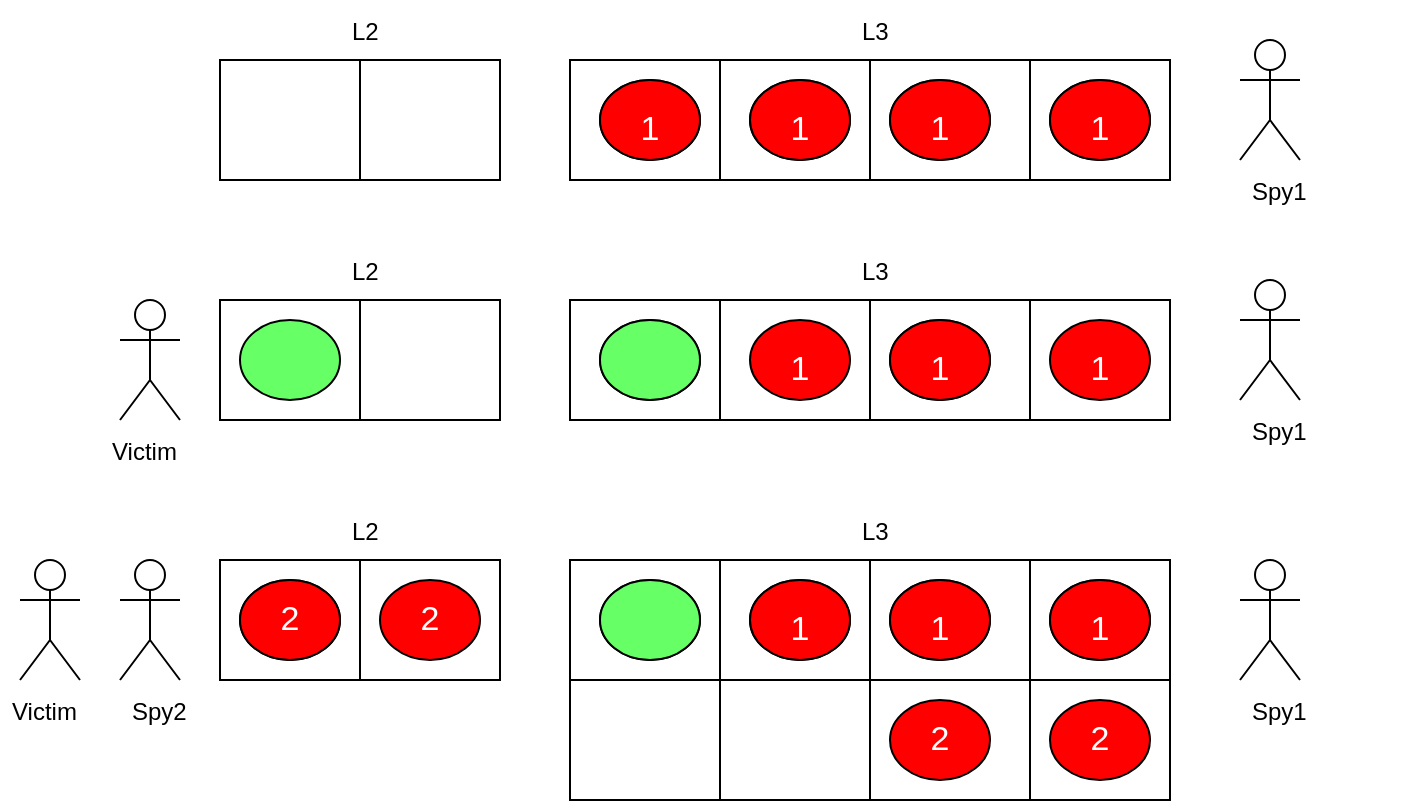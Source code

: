 <mxfile version="15.6.8" type="device"><diagram id="4rcS-MQVCASyojLaSPTK" name="Page-1"><mxGraphModel dx="1350" dy="793" grid="1" gridSize="10" guides="1" tooltips="1" connect="1" arrows="1" fold="1" page="1" pageScale="1" pageWidth="850" pageHeight="1100" math="0" shadow="0"><root><mxCell id="0"/><mxCell id="1" parent="0"/><mxCell id="JPXrCHJd9vRR7fG48rSe-1" value="" style="rounded=0;whiteSpace=wrap;html=1;" parent="1" vertex="1"><mxGeometry x="150" y="450" width="140" height="60" as="geometry"/></mxCell><mxCell id="JPXrCHJd9vRR7fG48rSe-5" value="" style="endArrow=none;html=1;entryX=0.5;entryY=0;entryDx=0;entryDy=0;exitX=0.5;exitY=1;exitDx=0;exitDy=0;" parent="1" source="JPXrCHJd9vRR7fG48rSe-1" target="JPXrCHJd9vRR7fG48rSe-1" edge="1"><mxGeometry width="50" height="50" relative="1" as="geometry"><mxPoint x="445" y="200" as="sourcePoint"/><mxPoint x="445" y="140" as="targetPoint"/><Array as="points"/></mxGeometry></mxCell><mxCell id="m_2NInovQ4jshTjE8xfm-9" value="" style="rounded=0;whiteSpace=wrap;html=1;" vertex="1" parent="1"><mxGeometry x="325" y="450" width="300" height="60" as="geometry"/></mxCell><mxCell id="m_2NInovQ4jshTjE8xfm-10" value="" style="endArrow=none;html=1;entryX=0.25;entryY=0;entryDx=0;entryDy=0;exitX=0.25;exitY=1;exitDx=0;exitDy=0;" edge="1" parent="1" source="m_2NInovQ4jshTjE8xfm-9" target="m_2NInovQ4jshTjE8xfm-9"><mxGeometry width="50" height="50" relative="1" as="geometry"><mxPoint x="365" y="750" as="sourcePoint"/><mxPoint x="415" y="700" as="targetPoint"/></mxGeometry></mxCell><mxCell id="m_2NInovQ4jshTjE8xfm-11" value="" style="endArrow=none;html=1;entryX=0.25;entryY=0;entryDx=0;entryDy=0;exitX=0.25;exitY=1;exitDx=0;exitDy=0;" edge="1" parent="1"><mxGeometry width="50" height="50" relative="1" as="geometry"><mxPoint x="400" y="510" as="sourcePoint"/><mxPoint x="400" y="450" as="targetPoint"/><Array as="points"><mxPoint x="400" y="480"/></Array></mxGeometry></mxCell><mxCell id="m_2NInovQ4jshTjE8xfm-12" value="" style="endArrow=none;html=1;entryX=0.25;entryY=0;entryDx=0;entryDy=0;exitX=0.25;exitY=1;exitDx=0;exitDy=0;" edge="1" parent="1"><mxGeometry width="50" height="50" relative="1" as="geometry"><mxPoint x="400" y="510" as="sourcePoint"/><mxPoint x="400" y="450" as="targetPoint"/><Array as="points"><mxPoint x="400" y="480"/></Array></mxGeometry></mxCell><mxCell id="m_2NInovQ4jshTjE8xfm-13" value="" style="endArrow=none;html=1;entryX=0.5;entryY=0;entryDx=0;entryDy=0;exitX=0.5;exitY=1;exitDx=0;exitDy=0;" edge="1" parent="1" source="m_2NInovQ4jshTjE8xfm-9" target="m_2NInovQ4jshTjE8xfm-9"><mxGeometry width="50" height="50" relative="1" as="geometry"><mxPoint x="410" y="520" as="sourcePoint"/><mxPoint x="410" y="460" as="targetPoint"/><Array as="points"/></mxGeometry></mxCell><mxCell id="m_2NInovQ4jshTjE8xfm-14" value="" style="endArrow=none;html=1;entryX=0.5;entryY=0;entryDx=0;entryDy=0;exitX=0.5;exitY=1;exitDx=0;exitDy=0;" edge="1" parent="1"><mxGeometry width="50" height="50" relative="1" as="geometry"><mxPoint x="475" y="510" as="sourcePoint"/><mxPoint x="475" y="450" as="targetPoint"/><Array as="points"/></mxGeometry></mxCell><mxCell id="m_2NInovQ4jshTjE8xfm-15" value="" style="endArrow=none;html=1;entryX=0.5;entryY=0;entryDx=0;entryDy=0;exitX=0.5;exitY=1;exitDx=0;exitDy=0;" edge="1" parent="1"><mxGeometry width="50" height="50" relative="1" as="geometry"><mxPoint x="555" y="510" as="sourcePoint"/><mxPoint x="555" y="450" as="targetPoint"/><Array as="points"/></mxGeometry></mxCell><mxCell id="m_2NInovQ4jshTjE8xfm-16" value="" style="ellipse;whiteSpace=wrap;html=1;fillColor=#FF0000;" vertex="1" parent="1"><mxGeometry x="340" y="460" width="50" height="40" as="geometry"/></mxCell><mxCell id="m_2NInovQ4jshTjE8xfm-17" value="" style="ellipse;whiteSpace=wrap;html=1;fillColor=#FF0000;" vertex="1" parent="1"><mxGeometry x="340" y="460" width="50" height="40" as="geometry"/></mxCell><mxCell id="m_2NInovQ4jshTjE8xfm-18" value="" style="ellipse;whiteSpace=wrap;html=1;fillColor=#FF0000;" vertex="1" parent="1"><mxGeometry x="415" y="460" width="50" height="40" as="geometry"/></mxCell><mxCell id="m_2NInovQ4jshTjE8xfm-19" value="" style="ellipse;whiteSpace=wrap;html=1;fillColor=#FF0000;" vertex="1" parent="1"><mxGeometry x="485" y="460" width="50" height="40" as="geometry"/></mxCell><mxCell id="m_2NInovQ4jshTjE8xfm-20" value="" style="ellipse;whiteSpace=wrap;html=1;fillColor=#FF0000;" vertex="1" parent="1"><mxGeometry x="565" y="460" width="50" height="40" as="geometry"/></mxCell><mxCell id="m_2NInovQ4jshTjE8xfm-21" value="" style="rounded=0;whiteSpace=wrap;html=1;" vertex="1" parent="1"><mxGeometry x="325" y="450" width="300" height="60" as="geometry"/></mxCell><mxCell id="m_2NInovQ4jshTjE8xfm-22" value="" style="endArrow=none;html=1;entryX=0.25;entryY=0;entryDx=0;entryDy=0;exitX=0.25;exitY=1;exitDx=0;exitDy=0;" edge="1" parent="1" source="m_2NInovQ4jshTjE8xfm-21" target="m_2NInovQ4jshTjE8xfm-21"><mxGeometry width="50" height="50" relative="1" as="geometry"><mxPoint x="365" y="750" as="sourcePoint"/><mxPoint x="415" y="700" as="targetPoint"/></mxGeometry></mxCell><mxCell id="m_2NInovQ4jshTjE8xfm-23" value="" style="endArrow=none;html=1;entryX=0.25;entryY=0;entryDx=0;entryDy=0;exitX=0.25;exitY=1;exitDx=0;exitDy=0;" edge="1" parent="1"><mxGeometry width="50" height="50" relative="1" as="geometry"><mxPoint x="400" y="510" as="sourcePoint"/><mxPoint x="400" y="450" as="targetPoint"/><Array as="points"><mxPoint x="400" y="480"/></Array></mxGeometry></mxCell><mxCell id="m_2NInovQ4jshTjE8xfm-24" value="" style="endArrow=none;html=1;entryX=0.25;entryY=0;entryDx=0;entryDy=0;exitX=0.25;exitY=1;exitDx=0;exitDy=0;" edge="1" parent="1"><mxGeometry width="50" height="50" relative="1" as="geometry"><mxPoint x="400" y="510" as="sourcePoint"/><mxPoint x="400" y="450" as="targetPoint"/><Array as="points"><mxPoint x="400" y="480"/></Array></mxGeometry></mxCell><mxCell id="m_2NInovQ4jshTjE8xfm-25" value="" style="endArrow=none;html=1;entryX=0.5;entryY=0;entryDx=0;entryDy=0;exitX=0.5;exitY=1;exitDx=0;exitDy=0;" edge="1" parent="1" source="m_2NInovQ4jshTjE8xfm-21" target="m_2NInovQ4jshTjE8xfm-21"><mxGeometry width="50" height="50" relative="1" as="geometry"><mxPoint x="410" y="520" as="sourcePoint"/><mxPoint x="410" y="460" as="targetPoint"/><Array as="points"/></mxGeometry></mxCell><mxCell id="m_2NInovQ4jshTjE8xfm-26" value="" style="endArrow=none;html=1;entryX=0.5;entryY=0;entryDx=0;entryDy=0;exitX=0.5;exitY=1;exitDx=0;exitDy=0;" edge="1" parent="1"><mxGeometry width="50" height="50" relative="1" as="geometry"><mxPoint x="475" y="510" as="sourcePoint"/><mxPoint x="475" y="450" as="targetPoint"/><Array as="points"/></mxGeometry></mxCell><mxCell id="m_2NInovQ4jshTjE8xfm-27" value="" style="endArrow=none;html=1;entryX=0.5;entryY=0;entryDx=0;entryDy=0;exitX=0.5;exitY=1;exitDx=0;exitDy=0;" edge="1" parent="1"><mxGeometry width="50" height="50" relative="1" as="geometry"><mxPoint x="555" y="510" as="sourcePoint"/><mxPoint x="555" y="450" as="targetPoint"/><Array as="points"/></mxGeometry></mxCell><mxCell id="m_2NInovQ4jshTjE8xfm-28" value="" style="ellipse;whiteSpace=wrap;html=1;fillColor=#FF0000;" vertex="1" parent="1"><mxGeometry x="340" y="460" width="50" height="40" as="geometry"/></mxCell><mxCell id="m_2NInovQ4jshTjE8xfm-30" value="" style="ellipse;whiteSpace=wrap;html=1;fillColor=#FF0000;" vertex="1" parent="1"><mxGeometry x="415" y="460" width="50" height="40" as="geometry"/></mxCell><mxCell id="m_2NInovQ4jshTjE8xfm-31" value="" style="ellipse;whiteSpace=wrap;html=1;fillColor=#FF0000;" vertex="1" parent="1"><mxGeometry x="485" y="460" width="50" height="40" as="geometry"/></mxCell><mxCell id="m_2NInovQ4jshTjE8xfm-32" value="" style="ellipse;whiteSpace=wrap;html=1;fillColor=#FF0000;" vertex="1" parent="1"><mxGeometry x="565" y="460" width="50" height="40" as="geometry"/></mxCell><mxCell id="m_2NInovQ4jshTjE8xfm-35" value="L2" style="text;strokeColor=none;fillColor=none;align=left;verticalAlign=middle;spacingLeft=4;spacingRight=4;overflow=hidden;points=[[0,0.5],[1,0.5]];portConstraint=eastwest;rotatable=0;" vertex="1" parent="1"><mxGeometry x="210" y="420" width="80" height="30" as="geometry"/></mxCell><mxCell id="m_2NInovQ4jshTjE8xfm-36" value="L3" style="text;strokeColor=none;fillColor=none;align=left;verticalAlign=middle;spacingLeft=4;spacingRight=4;overflow=hidden;points=[[0,0.5],[1,0.5]];portConstraint=eastwest;rotatable=0;" vertex="1" parent="1"><mxGeometry x="465" y="420" width="80" height="30" as="geometry"/></mxCell><mxCell id="m_2NInovQ4jshTjE8xfm-37" value="" style="rounded=0;whiteSpace=wrap;html=1;" vertex="1" parent="1"><mxGeometry x="150" y="570" width="140" height="60" as="geometry"/></mxCell><mxCell id="m_2NInovQ4jshTjE8xfm-38" value="" style="endArrow=none;html=1;entryX=0.5;entryY=0;entryDx=0;entryDy=0;exitX=0.5;exitY=1;exitDx=0;exitDy=0;" edge="1" parent="1" source="m_2NInovQ4jshTjE8xfm-37" target="m_2NInovQ4jshTjE8xfm-37"><mxGeometry width="50" height="50" relative="1" as="geometry"><mxPoint x="445" y="320" as="sourcePoint"/><mxPoint x="445" y="260" as="targetPoint"/><Array as="points"/></mxGeometry></mxCell><mxCell id="m_2NInovQ4jshTjE8xfm-39" value="" style="shape=umlActor;verticalLabelPosition=bottom;verticalAlign=top;html=1;outlineConnect=0;" vertex="1" parent="1"><mxGeometry x="100" y="570" width="30" height="60" as="geometry"/></mxCell><mxCell id="m_2NInovQ4jshTjE8xfm-40" value="" style="rounded=0;whiteSpace=wrap;html=1;" vertex="1" parent="1"><mxGeometry x="325" y="570" width="300" height="60" as="geometry"/></mxCell><mxCell id="m_2NInovQ4jshTjE8xfm-41" value="" style="endArrow=none;html=1;entryX=0.25;entryY=0;entryDx=0;entryDy=0;exitX=0.25;exitY=1;exitDx=0;exitDy=0;" edge="1" parent="1" source="m_2NInovQ4jshTjE8xfm-40" target="m_2NInovQ4jshTjE8xfm-40"><mxGeometry width="50" height="50" relative="1" as="geometry"><mxPoint x="365" y="870" as="sourcePoint"/><mxPoint x="415" y="820" as="targetPoint"/></mxGeometry></mxCell><mxCell id="m_2NInovQ4jshTjE8xfm-42" value="" style="endArrow=none;html=1;entryX=0.25;entryY=0;entryDx=0;entryDy=0;exitX=0.25;exitY=1;exitDx=0;exitDy=0;" edge="1" parent="1"><mxGeometry width="50" height="50" relative="1" as="geometry"><mxPoint x="400" y="630" as="sourcePoint"/><mxPoint x="400" y="570" as="targetPoint"/><Array as="points"><mxPoint x="400" y="600"/></Array></mxGeometry></mxCell><mxCell id="m_2NInovQ4jshTjE8xfm-43" value="" style="endArrow=none;html=1;entryX=0.25;entryY=0;entryDx=0;entryDy=0;exitX=0.25;exitY=1;exitDx=0;exitDy=0;" edge="1" parent="1"><mxGeometry width="50" height="50" relative="1" as="geometry"><mxPoint x="400" y="630" as="sourcePoint"/><mxPoint x="400" y="570" as="targetPoint"/><Array as="points"><mxPoint x="400" y="600"/></Array></mxGeometry></mxCell><mxCell id="m_2NInovQ4jshTjE8xfm-44" value="" style="endArrow=none;html=1;entryX=0.5;entryY=0;entryDx=0;entryDy=0;exitX=0.5;exitY=1;exitDx=0;exitDy=0;" edge="1" parent="1" source="m_2NInovQ4jshTjE8xfm-40" target="m_2NInovQ4jshTjE8xfm-40"><mxGeometry width="50" height="50" relative="1" as="geometry"><mxPoint x="410" y="640" as="sourcePoint"/><mxPoint x="410" y="580" as="targetPoint"/><Array as="points"/></mxGeometry></mxCell><mxCell id="m_2NInovQ4jshTjE8xfm-45" value="" style="endArrow=none;html=1;entryX=0.5;entryY=0;entryDx=0;entryDy=0;exitX=0.5;exitY=1;exitDx=0;exitDy=0;" edge="1" parent="1"><mxGeometry width="50" height="50" relative="1" as="geometry"><mxPoint x="475" y="630" as="sourcePoint"/><mxPoint x="475" y="570" as="targetPoint"/><Array as="points"/></mxGeometry></mxCell><mxCell id="m_2NInovQ4jshTjE8xfm-46" value="" style="endArrow=none;html=1;entryX=0.5;entryY=0;entryDx=0;entryDy=0;exitX=0.5;exitY=1;exitDx=0;exitDy=0;" edge="1" parent="1"><mxGeometry width="50" height="50" relative="1" as="geometry"><mxPoint x="555" y="630" as="sourcePoint"/><mxPoint x="555" y="570" as="targetPoint"/><Array as="points"/></mxGeometry></mxCell><mxCell id="m_2NInovQ4jshTjE8xfm-47" value="" style="ellipse;whiteSpace=wrap;html=1;fillColor=#FF0000;" vertex="1" parent="1"><mxGeometry x="340" y="580" width="50" height="40" as="geometry"/></mxCell><mxCell id="m_2NInovQ4jshTjE8xfm-48" value="" style="ellipse;whiteSpace=wrap;html=1;fillColor=#FF0000;" vertex="1" parent="1"><mxGeometry x="340" y="580" width="50" height="40" as="geometry"/></mxCell><mxCell id="m_2NInovQ4jshTjE8xfm-49" value="" style="ellipse;whiteSpace=wrap;html=1;fillColor=#FF0000;" vertex="1" parent="1"><mxGeometry x="415" y="580" width="50" height="40" as="geometry"/></mxCell><mxCell id="m_2NInovQ4jshTjE8xfm-50" value="" style="ellipse;whiteSpace=wrap;html=1;fillColor=#FF0000;" vertex="1" parent="1"><mxGeometry x="485" y="580" width="50" height="40" as="geometry"/></mxCell><mxCell id="m_2NInovQ4jshTjE8xfm-51" value="" style="ellipse;whiteSpace=wrap;html=1;fillColor=#FF0000;" vertex="1" parent="1"><mxGeometry x="565" y="580" width="50" height="40" as="geometry"/></mxCell><mxCell id="m_2NInovQ4jshTjE8xfm-52" value="" style="rounded=0;whiteSpace=wrap;html=1;" vertex="1" parent="1"><mxGeometry x="325" y="570" width="300" height="60" as="geometry"/></mxCell><mxCell id="m_2NInovQ4jshTjE8xfm-53" value="" style="endArrow=none;html=1;entryX=0.25;entryY=0;entryDx=0;entryDy=0;exitX=0.25;exitY=1;exitDx=0;exitDy=0;" edge="1" parent="1" source="m_2NInovQ4jshTjE8xfm-52" target="m_2NInovQ4jshTjE8xfm-52"><mxGeometry width="50" height="50" relative="1" as="geometry"><mxPoint x="365" y="870" as="sourcePoint"/><mxPoint x="415" y="820" as="targetPoint"/></mxGeometry></mxCell><mxCell id="m_2NInovQ4jshTjE8xfm-54" value="" style="endArrow=none;html=1;entryX=0.25;entryY=0;entryDx=0;entryDy=0;exitX=0.25;exitY=1;exitDx=0;exitDy=0;" edge="1" parent="1"><mxGeometry width="50" height="50" relative="1" as="geometry"><mxPoint x="400" y="630" as="sourcePoint"/><mxPoint x="400" y="570" as="targetPoint"/><Array as="points"><mxPoint x="400" y="600"/></Array></mxGeometry></mxCell><mxCell id="m_2NInovQ4jshTjE8xfm-55" value="" style="endArrow=none;html=1;entryX=0.25;entryY=0;entryDx=0;entryDy=0;exitX=0.25;exitY=1;exitDx=0;exitDy=0;" edge="1" parent="1"><mxGeometry width="50" height="50" relative="1" as="geometry"><mxPoint x="400" y="630" as="sourcePoint"/><mxPoint x="400" y="570" as="targetPoint"/><Array as="points"><mxPoint x="400" y="600"/></Array></mxGeometry></mxCell><mxCell id="m_2NInovQ4jshTjE8xfm-56" value="" style="endArrow=none;html=1;entryX=0.5;entryY=0;entryDx=0;entryDy=0;exitX=0.5;exitY=1;exitDx=0;exitDy=0;" edge="1" parent="1" source="m_2NInovQ4jshTjE8xfm-52" target="m_2NInovQ4jshTjE8xfm-52"><mxGeometry width="50" height="50" relative="1" as="geometry"><mxPoint x="410" y="640" as="sourcePoint"/><mxPoint x="410" y="580" as="targetPoint"/><Array as="points"/></mxGeometry></mxCell><mxCell id="m_2NInovQ4jshTjE8xfm-57" value="" style="endArrow=none;html=1;entryX=0.5;entryY=0;entryDx=0;entryDy=0;exitX=0.5;exitY=1;exitDx=0;exitDy=0;" edge="1" parent="1"><mxGeometry width="50" height="50" relative="1" as="geometry"><mxPoint x="475" y="630" as="sourcePoint"/><mxPoint x="475" y="570" as="targetPoint"/><Array as="points"/></mxGeometry></mxCell><mxCell id="m_2NInovQ4jshTjE8xfm-58" value="" style="endArrow=none;html=1;entryX=0.5;entryY=0;entryDx=0;entryDy=0;exitX=0.5;exitY=1;exitDx=0;exitDy=0;" edge="1" parent="1"><mxGeometry width="50" height="50" relative="1" as="geometry"><mxPoint x="555" y="630" as="sourcePoint"/><mxPoint x="555" y="570" as="targetPoint"/><Array as="points"/></mxGeometry></mxCell><mxCell id="m_2NInovQ4jshTjE8xfm-59" value="" style="ellipse;whiteSpace=wrap;html=1;fillColor=#FF0000;" vertex="1" parent="1"><mxGeometry x="340" y="580" width="50" height="40" as="geometry"/></mxCell><mxCell id="m_2NInovQ4jshTjE8xfm-60" value="" style="ellipse;whiteSpace=wrap;html=1;fillColor=#FF0000;" vertex="1" parent="1"><mxGeometry x="415" y="580" width="50" height="40" as="geometry"/></mxCell><mxCell id="m_2NInovQ4jshTjE8xfm-61" value="" style="ellipse;whiteSpace=wrap;html=1;fillColor=#FF0000;" vertex="1" parent="1"><mxGeometry x="485" y="580" width="50" height="40" as="geometry"/></mxCell><mxCell id="m_2NInovQ4jshTjE8xfm-64" value="L2" style="text;strokeColor=none;fillColor=none;align=left;verticalAlign=middle;spacingLeft=4;spacingRight=4;overflow=hidden;points=[[0,0.5],[1,0.5]];portConstraint=eastwest;rotatable=0;" vertex="1" parent="1"><mxGeometry x="210" y="540" width="80" height="30" as="geometry"/></mxCell><mxCell id="m_2NInovQ4jshTjE8xfm-65" value="L3" style="text;strokeColor=none;fillColor=none;align=left;verticalAlign=middle;spacingLeft=4;spacingRight=4;overflow=hidden;points=[[0,0.5],[1,0.5]];portConstraint=eastwest;rotatable=0;" vertex="1" parent="1"><mxGeometry x="465" y="540" width="80" height="30" as="geometry"/></mxCell><mxCell id="m_2NInovQ4jshTjE8xfm-66" value="" style="shape=umlActor;verticalLabelPosition=bottom;verticalAlign=top;html=1;outlineConnect=0;" vertex="1" parent="1"><mxGeometry x="660" y="440" width="30" height="60" as="geometry"/></mxCell><mxCell id="m_2NInovQ4jshTjE8xfm-68" value="Spy1" style="text;strokeColor=none;fillColor=none;align=left;verticalAlign=middle;spacingLeft=4;spacingRight=4;overflow=hidden;points=[[0,0.5],[1,0.5]];portConstraint=eastwest;rotatable=0;" vertex="1" parent="1"><mxGeometry x="660" y="500" width="80" height="30" as="geometry"/></mxCell><mxCell id="m_2NInovQ4jshTjE8xfm-70" value="" style="shape=umlActor;verticalLabelPosition=bottom;verticalAlign=top;html=1;outlineConnect=0;" vertex="1" parent="1"><mxGeometry x="660" y="560" width="30" height="60" as="geometry"/></mxCell><mxCell id="m_2NInovQ4jshTjE8xfm-71" value="Spy1" style="text;strokeColor=none;fillColor=none;align=left;verticalAlign=middle;spacingLeft=4;spacingRight=4;overflow=hidden;points=[[0,0.5],[1,0.5]];portConstraint=eastwest;rotatable=0;" vertex="1" parent="1"><mxGeometry x="660" y="620" width="80" height="30" as="geometry"/></mxCell><mxCell id="m_2NInovQ4jshTjE8xfm-73" value="Victim" style="text;strokeColor=none;fillColor=none;align=left;verticalAlign=middle;spacingLeft=4;spacingRight=4;overflow=hidden;points=[[0,0.5],[1,0.5]];portConstraint=eastwest;rotatable=0;" vertex="1" parent="1"><mxGeometry x="90" y="630" width="80" height="30" as="geometry"/></mxCell><mxCell id="m_2NInovQ4jshTjE8xfm-74" value="" style="ellipse;whiteSpace=wrap;html=1;fillColor=#66FF66;" vertex="1" parent="1"><mxGeometry x="160" y="580" width="50" height="40" as="geometry"/></mxCell><mxCell id="m_2NInovQ4jshTjE8xfm-75" value="" style="ellipse;whiteSpace=wrap;html=1;fillColor=#66FF66;" vertex="1" parent="1"><mxGeometry x="340" y="580" width="50" height="40" as="geometry"/></mxCell><mxCell id="m_2NInovQ4jshTjE8xfm-76" value="" style="rounded=0;whiteSpace=wrap;html=1;" vertex="1" parent="1"><mxGeometry x="150" y="700" width="140" height="60" as="geometry"/></mxCell><mxCell id="m_2NInovQ4jshTjE8xfm-77" value="" style="endArrow=none;html=1;entryX=0.5;entryY=0;entryDx=0;entryDy=0;exitX=0.5;exitY=1;exitDx=0;exitDy=0;" edge="1" parent="1" source="m_2NInovQ4jshTjE8xfm-76" target="m_2NInovQ4jshTjE8xfm-76"><mxGeometry width="50" height="50" relative="1" as="geometry"><mxPoint x="445" y="450" as="sourcePoint"/><mxPoint x="445" y="390" as="targetPoint"/><Array as="points"/></mxGeometry></mxCell><mxCell id="m_2NInovQ4jshTjE8xfm-78" value="" style="shape=umlActor;verticalLabelPosition=bottom;verticalAlign=top;html=1;outlineConnect=0;" vertex="1" parent="1"><mxGeometry x="50" y="700" width="30" height="60" as="geometry"/></mxCell><mxCell id="m_2NInovQ4jshTjE8xfm-79" value="" style="rounded=0;whiteSpace=wrap;html=1;" vertex="1" parent="1"><mxGeometry x="325" y="700" width="300" height="60" as="geometry"/></mxCell><mxCell id="m_2NInovQ4jshTjE8xfm-80" value="" style="endArrow=none;html=1;entryX=0.25;entryY=0;entryDx=0;entryDy=0;exitX=0.25;exitY=1;exitDx=0;exitDy=0;" edge="1" parent="1" source="m_2NInovQ4jshTjE8xfm-79" target="m_2NInovQ4jshTjE8xfm-79"><mxGeometry width="50" height="50" relative="1" as="geometry"><mxPoint x="365" y="1000" as="sourcePoint"/><mxPoint x="415" y="950" as="targetPoint"/></mxGeometry></mxCell><mxCell id="m_2NInovQ4jshTjE8xfm-81" value="" style="endArrow=none;html=1;entryX=0.25;entryY=0;entryDx=0;entryDy=0;exitX=0.25;exitY=1;exitDx=0;exitDy=0;" edge="1" parent="1"><mxGeometry width="50" height="50" relative="1" as="geometry"><mxPoint x="400" y="760" as="sourcePoint"/><mxPoint x="400" y="700" as="targetPoint"/><Array as="points"><mxPoint x="400" y="730"/></Array></mxGeometry></mxCell><mxCell id="m_2NInovQ4jshTjE8xfm-82" value="" style="endArrow=none;html=1;entryX=0.25;entryY=0;entryDx=0;entryDy=0;exitX=0.25;exitY=1;exitDx=0;exitDy=0;" edge="1" parent="1"><mxGeometry width="50" height="50" relative="1" as="geometry"><mxPoint x="400" y="760" as="sourcePoint"/><mxPoint x="400" y="700" as="targetPoint"/><Array as="points"><mxPoint x="400" y="730"/></Array></mxGeometry></mxCell><mxCell id="m_2NInovQ4jshTjE8xfm-83" value="" style="endArrow=none;html=1;entryX=0.5;entryY=0;entryDx=0;entryDy=0;exitX=0.5;exitY=1;exitDx=0;exitDy=0;" edge="1" parent="1" source="m_2NInovQ4jshTjE8xfm-79" target="m_2NInovQ4jshTjE8xfm-79"><mxGeometry width="50" height="50" relative="1" as="geometry"><mxPoint x="410" y="770" as="sourcePoint"/><mxPoint x="410" y="710" as="targetPoint"/><Array as="points"/></mxGeometry></mxCell><mxCell id="m_2NInovQ4jshTjE8xfm-84" value="" style="endArrow=none;html=1;entryX=0.5;entryY=0;entryDx=0;entryDy=0;exitX=0.5;exitY=1;exitDx=0;exitDy=0;" edge="1" parent="1"><mxGeometry width="50" height="50" relative="1" as="geometry"><mxPoint x="475" y="760" as="sourcePoint"/><mxPoint x="475" y="700" as="targetPoint"/><Array as="points"/></mxGeometry></mxCell><mxCell id="m_2NInovQ4jshTjE8xfm-85" value="" style="endArrow=none;html=1;entryX=0.5;entryY=0;entryDx=0;entryDy=0;exitX=0.5;exitY=1;exitDx=0;exitDy=0;" edge="1" parent="1"><mxGeometry width="50" height="50" relative="1" as="geometry"><mxPoint x="555" y="760" as="sourcePoint"/><mxPoint x="555" y="700" as="targetPoint"/><Array as="points"/></mxGeometry></mxCell><mxCell id="m_2NInovQ4jshTjE8xfm-86" value="" style="ellipse;whiteSpace=wrap;html=1;fillColor=#FF0000;" vertex="1" parent="1"><mxGeometry x="340" y="710" width="50" height="40" as="geometry"/></mxCell><mxCell id="m_2NInovQ4jshTjE8xfm-87" value="" style="ellipse;whiteSpace=wrap;html=1;fillColor=#FF0000;" vertex="1" parent="1"><mxGeometry x="340" y="710" width="50" height="40" as="geometry"/></mxCell><mxCell id="m_2NInovQ4jshTjE8xfm-88" value="" style="ellipse;whiteSpace=wrap;html=1;fillColor=#FF0000;" vertex="1" parent="1"><mxGeometry x="415" y="710" width="50" height="40" as="geometry"/></mxCell><mxCell id="m_2NInovQ4jshTjE8xfm-89" value="" style="ellipse;whiteSpace=wrap;html=1;fillColor=#FF0000;" vertex="1" parent="1"><mxGeometry x="485" y="710" width="50" height="40" as="geometry"/></mxCell><mxCell id="m_2NInovQ4jshTjE8xfm-90" value="" style="ellipse;whiteSpace=wrap;html=1;fillColor=#FF0000;" vertex="1" parent="1"><mxGeometry x="565" y="710" width="50" height="40" as="geometry"/></mxCell><mxCell id="m_2NInovQ4jshTjE8xfm-91" value="" style="rounded=0;whiteSpace=wrap;html=1;" vertex="1" parent="1"><mxGeometry x="325" y="700" width="300" height="60" as="geometry"/></mxCell><mxCell id="m_2NInovQ4jshTjE8xfm-92" value="" style="endArrow=none;html=1;entryX=0.25;entryY=0;entryDx=0;entryDy=0;exitX=0.25;exitY=1;exitDx=0;exitDy=0;" edge="1" parent="1" source="m_2NInovQ4jshTjE8xfm-91" target="m_2NInovQ4jshTjE8xfm-91"><mxGeometry width="50" height="50" relative="1" as="geometry"><mxPoint x="365" y="1000" as="sourcePoint"/><mxPoint x="415" y="950" as="targetPoint"/></mxGeometry></mxCell><mxCell id="m_2NInovQ4jshTjE8xfm-93" value="" style="endArrow=none;html=1;entryX=0.25;entryY=0;entryDx=0;entryDy=0;exitX=0.25;exitY=1;exitDx=0;exitDy=0;" edge="1" parent="1"><mxGeometry width="50" height="50" relative="1" as="geometry"><mxPoint x="400" y="760" as="sourcePoint"/><mxPoint x="400" y="700" as="targetPoint"/><Array as="points"><mxPoint x="400" y="730"/></Array></mxGeometry></mxCell><mxCell id="m_2NInovQ4jshTjE8xfm-94" value="" style="endArrow=none;html=1;entryX=0.25;entryY=0;entryDx=0;entryDy=0;exitX=0.25;exitY=1;exitDx=0;exitDy=0;" edge="1" parent="1"><mxGeometry width="50" height="50" relative="1" as="geometry"><mxPoint x="400" y="760" as="sourcePoint"/><mxPoint x="400" y="700" as="targetPoint"/><Array as="points"><mxPoint x="400" y="730"/></Array></mxGeometry></mxCell><mxCell id="m_2NInovQ4jshTjE8xfm-95" value="" style="endArrow=none;html=1;entryX=0.5;entryY=0;entryDx=0;entryDy=0;exitX=0.5;exitY=1;exitDx=0;exitDy=0;" edge="1" parent="1" source="m_2NInovQ4jshTjE8xfm-91" target="m_2NInovQ4jshTjE8xfm-91"><mxGeometry width="50" height="50" relative="1" as="geometry"><mxPoint x="410" y="770" as="sourcePoint"/><mxPoint x="410" y="710" as="targetPoint"/><Array as="points"/></mxGeometry></mxCell><mxCell id="m_2NInovQ4jshTjE8xfm-96" value="" style="endArrow=none;html=1;entryX=0.5;entryY=0;entryDx=0;entryDy=0;exitX=0.5;exitY=1;exitDx=0;exitDy=0;" edge="1" parent="1"><mxGeometry width="50" height="50" relative="1" as="geometry"><mxPoint x="475" y="760" as="sourcePoint"/><mxPoint x="475" y="700" as="targetPoint"/><Array as="points"/></mxGeometry></mxCell><mxCell id="m_2NInovQ4jshTjE8xfm-97" value="" style="endArrow=none;html=1;entryX=0.5;entryY=0;entryDx=0;entryDy=0;exitX=0.5;exitY=1;exitDx=0;exitDy=0;" edge="1" parent="1"><mxGeometry width="50" height="50" relative="1" as="geometry"><mxPoint x="555" y="760" as="sourcePoint"/><mxPoint x="555" y="700" as="targetPoint"/><Array as="points"/></mxGeometry></mxCell><mxCell id="m_2NInovQ4jshTjE8xfm-98" value="" style="ellipse;whiteSpace=wrap;html=1;fillColor=#FF0000;" vertex="1" parent="1"><mxGeometry x="340" y="710" width="50" height="40" as="geometry"/></mxCell><mxCell id="m_2NInovQ4jshTjE8xfm-99" value="" style="ellipse;whiteSpace=wrap;html=1;fillColor=#FF0000;" vertex="1" parent="1"><mxGeometry x="415" y="710" width="50" height="40" as="geometry"/></mxCell><mxCell id="m_2NInovQ4jshTjE8xfm-100" value="" style="ellipse;whiteSpace=wrap;html=1;fillColor=#FF0000;" vertex="1" parent="1"><mxGeometry x="485" y="710" width="50" height="40" as="geometry"/></mxCell><mxCell id="m_2NInovQ4jshTjE8xfm-101" value="" style="ellipse;whiteSpace=wrap;html=1;fillColor=#FF0000;" vertex="1" parent="1"><mxGeometry x="565" y="710" width="50" height="40" as="geometry"/></mxCell><mxCell id="m_2NInovQ4jshTjE8xfm-102" value="L2" style="text;strokeColor=none;fillColor=none;align=left;verticalAlign=middle;spacingLeft=4;spacingRight=4;overflow=hidden;points=[[0,0.5],[1,0.5]];portConstraint=eastwest;rotatable=0;" vertex="1" parent="1"><mxGeometry x="210" y="670" width="80" height="30" as="geometry"/></mxCell><mxCell id="m_2NInovQ4jshTjE8xfm-103" value="L3" style="text;strokeColor=none;fillColor=none;align=left;verticalAlign=middle;spacingLeft=4;spacingRight=4;overflow=hidden;points=[[0,0.5],[1,0.5]];portConstraint=eastwest;rotatable=0;" vertex="1" parent="1"><mxGeometry x="465" y="670" width="80" height="30" as="geometry"/></mxCell><mxCell id="m_2NInovQ4jshTjE8xfm-104" value="" style="shape=umlActor;verticalLabelPosition=bottom;verticalAlign=top;html=1;outlineConnect=0;" vertex="1" parent="1"><mxGeometry x="660" y="700" width="30" height="60" as="geometry"/></mxCell><mxCell id="m_2NInovQ4jshTjE8xfm-105" value="Spy1" style="text;strokeColor=none;fillColor=none;align=left;verticalAlign=middle;spacingLeft=4;spacingRight=4;overflow=hidden;points=[[0,0.5],[1,0.5]];portConstraint=eastwest;rotatable=0;" vertex="1" parent="1"><mxGeometry x="660" y="760" width="80" height="30" as="geometry"/></mxCell><mxCell id="m_2NInovQ4jshTjE8xfm-106" value="Victim" style="text;strokeColor=none;fillColor=none;align=left;verticalAlign=middle;spacingLeft=4;spacingRight=4;overflow=hidden;points=[[0,0.5],[1,0.5]];portConstraint=eastwest;rotatable=0;" vertex="1" parent="1"><mxGeometry x="40" y="760" width="80" height="30" as="geometry"/></mxCell><mxCell id="m_2NInovQ4jshTjE8xfm-107" value="" style="ellipse;whiteSpace=wrap;html=1;fillColor=#66FF66;" vertex="1" parent="1"><mxGeometry x="160" y="710" width="50" height="40" as="geometry"/></mxCell><mxCell id="m_2NInovQ4jshTjE8xfm-108" value="" style="ellipse;whiteSpace=wrap;html=1;fillColor=#66FF66;" vertex="1" parent="1"><mxGeometry x="340" y="710" width="50" height="40" as="geometry"/></mxCell><mxCell id="m_2NInovQ4jshTjE8xfm-109" value="" style="shape=umlActor;verticalLabelPosition=bottom;verticalAlign=top;html=1;outlineConnect=0;" vertex="1" parent="1"><mxGeometry x="100" y="700" width="30" height="60" as="geometry"/></mxCell><mxCell id="m_2NInovQ4jshTjE8xfm-110" value="Spy2" style="text;strokeColor=none;fillColor=none;align=left;verticalAlign=middle;spacingLeft=4;spacingRight=4;overflow=hidden;points=[[0,0.5],[1,0.5]];portConstraint=eastwest;rotatable=0;" vertex="1" parent="1"><mxGeometry x="100" y="760" width="80" height="30" as="geometry"/></mxCell><mxCell id="m_2NInovQ4jshTjE8xfm-111" value="" style="ellipse;whiteSpace=wrap;html=1;fillColor=#FF0000;" vertex="1" parent="1"><mxGeometry x="160" y="710" width="50" height="40" as="geometry"/></mxCell><mxCell id="m_2NInovQ4jshTjE8xfm-112" value="" style="ellipse;whiteSpace=wrap;html=1;fillColor=#FF0000;" vertex="1" parent="1"><mxGeometry x="230" y="710" width="50" height="40" as="geometry"/></mxCell><mxCell id="m_2NInovQ4jshTjE8xfm-113" value="" style="rounded=0;whiteSpace=wrap;html=1;" vertex="1" parent="1"><mxGeometry x="325" y="760" width="300" height="60" as="geometry"/></mxCell><mxCell id="m_2NInovQ4jshTjE8xfm-114" value="" style="endArrow=none;html=1;entryX=0.25;entryY=0;entryDx=0;entryDy=0;exitX=0.25;exitY=1;exitDx=0;exitDy=0;" edge="1" parent="1" source="m_2NInovQ4jshTjE8xfm-113" target="m_2NInovQ4jshTjE8xfm-113"><mxGeometry width="50" height="50" relative="1" as="geometry"><mxPoint x="365" y="1060" as="sourcePoint"/><mxPoint x="415" y="1010" as="targetPoint"/></mxGeometry></mxCell><mxCell id="m_2NInovQ4jshTjE8xfm-115" value="" style="endArrow=none;html=1;entryX=0.25;entryY=0;entryDx=0;entryDy=0;exitX=0.25;exitY=1;exitDx=0;exitDy=0;" edge="1" parent="1"><mxGeometry width="50" height="50" relative="1" as="geometry"><mxPoint x="400" y="820" as="sourcePoint"/><mxPoint x="400" y="760" as="targetPoint"/><Array as="points"><mxPoint x="400" y="790"/></Array></mxGeometry></mxCell><mxCell id="m_2NInovQ4jshTjE8xfm-116" value="" style="endArrow=none;html=1;entryX=0.25;entryY=0;entryDx=0;entryDy=0;exitX=0.25;exitY=1;exitDx=0;exitDy=0;" edge="1" parent="1"><mxGeometry width="50" height="50" relative="1" as="geometry"><mxPoint x="400" y="820" as="sourcePoint"/><mxPoint x="400" y="760" as="targetPoint"/><Array as="points"><mxPoint x="400" y="790"/></Array></mxGeometry></mxCell><mxCell id="m_2NInovQ4jshTjE8xfm-117" value="" style="endArrow=none;html=1;entryX=0.5;entryY=0;entryDx=0;entryDy=0;exitX=0.5;exitY=1;exitDx=0;exitDy=0;" edge="1" parent="1" source="m_2NInovQ4jshTjE8xfm-113" target="m_2NInovQ4jshTjE8xfm-113"><mxGeometry width="50" height="50" relative="1" as="geometry"><mxPoint x="410" y="830" as="sourcePoint"/><mxPoint x="410" y="770" as="targetPoint"/><Array as="points"/></mxGeometry></mxCell><mxCell id="m_2NInovQ4jshTjE8xfm-118" value="" style="endArrow=none;html=1;entryX=0.5;entryY=0;entryDx=0;entryDy=0;exitX=0.5;exitY=1;exitDx=0;exitDy=0;" edge="1" parent="1"><mxGeometry width="50" height="50" relative="1" as="geometry"><mxPoint x="475" y="820" as="sourcePoint"/><mxPoint x="475" y="760" as="targetPoint"/><Array as="points"/></mxGeometry></mxCell><mxCell id="m_2NInovQ4jshTjE8xfm-119" value="" style="endArrow=none;html=1;entryX=0.5;entryY=0;entryDx=0;entryDy=0;exitX=0.5;exitY=1;exitDx=0;exitDy=0;" edge="1" parent="1"><mxGeometry width="50" height="50" relative="1" as="geometry"><mxPoint x="555" y="820" as="sourcePoint"/><mxPoint x="555" y="760" as="targetPoint"/><Array as="points"/></mxGeometry></mxCell><mxCell id="m_2NInovQ4jshTjE8xfm-120" value="" style="ellipse;whiteSpace=wrap;html=1;fillColor=#FF0000;" vertex="1" parent="1"><mxGeometry x="340" y="770" width="50" height="40" as="geometry"/></mxCell><mxCell id="m_2NInovQ4jshTjE8xfm-121" value="" style="ellipse;whiteSpace=wrap;html=1;fillColor=#FF0000;" vertex="1" parent="1"><mxGeometry x="340" y="770" width="50" height="40" as="geometry"/></mxCell><mxCell id="m_2NInovQ4jshTjE8xfm-122" value="" style="ellipse;whiteSpace=wrap;html=1;fillColor=#FF0000;" vertex="1" parent="1"><mxGeometry x="415" y="770" width="50" height="40" as="geometry"/></mxCell><mxCell id="m_2NInovQ4jshTjE8xfm-123" value="" style="ellipse;whiteSpace=wrap;html=1;fillColor=#FF0000;" vertex="1" parent="1"><mxGeometry x="485" y="770" width="50" height="40" as="geometry"/></mxCell><mxCell id="m_2NInovQ4jshTjE8xfm-124" value="" style="ellipse;whiteSpace=wrap;html=1;fillColor=#FF0000;" vertex="1" parent="1"><mxGeometry x="565" y="770" width="50" height="40" as="geometry"/></mxCell><mxCell id="m_2NInovQ4jshTjE8xfm-125" value="" style="rounded=0;whiteSpace=wrap;html=1;" vertex="1" parent="1"><mxGeometry x="325" y="760" width="300" height="60" as="geometry"/></mxCell><mxCell id="m_2NInovQ4jshTjE8xfm-126" value="" style="endArrow=none;html=1;entryX=0.25;entryY=0;entryDx=0;entryDy=0;exitX=0.25;exitY=1;exitDx=0;exitDy=0;" edge="1" parent="1" source="m_2NInovQ4jshTjE8xfm-125" target="m_2NInovQ4jshTjE8xfm-125"><mxGeometry width="50" height="50" relative="1" as="geometry"><mxPoint x="365" y="1060" as="sourcePoint"/><mxPoint x="415" y="1010" as="targetPoint"/></mxGeometry></mxCell><mxCell id="m_2NInovQ4jshTjE8xfm-127" value="" style="endArrow=none;html=1;entryX=0.25;entryY=0;entryDx=0;entryDy=0;exitX=0.25;exitY=1;exitDx=0;exitDy=0;" edge="1" parent="1"><mxGeometry width="50" height="50" relative="1" as="geometry"><mxPoint x="400" y="820" as="sourcePoint"/><mxPoint x="400" y="760" as="targetPoint"/><Array as="points"><mxPoint x="400" y="790"/></Array></mxGeometry></mxCell><mxCell id="m_2NInovQ4jshTjE8xfm-128" value="" style="endArrow=none;html=1;entryX=0.25;entryY=0;entryDx=0;entryDy=0;exitX=0.25;exitY=1;exitDx=0;exitDy=0;" edge="1" parent="1"><mxGeometry width="50" height="50" relative="1" as="geometry"><mxPoint x="400" y="820" as="sourcePoint"/><mxPoint x="400" y="760" as="targetPoint"/><Array as="points"><mxPoint x="400" y="790"/></Array></mxGeometry></mxCell><mxCell id="m_2NInovQ4jshTjE8xfm-129" value="" style="endArrow=none;html=1;entryX=0.5;entryY=0;entryDx=0;entryDy=0;exitX=0.5;exitY=1;exitDx=0;exitDy=0;" edge="1" parent="1" source="m_2NInovQ4jshTjE8xfm-125" target="m_2NInovQ4jshTjE8xfm-125"><mxGeometry width="50" height="50" relative="1" as="geometry"><mxPoint x="410" y="830" as="sourcePoint"/><mxPoint x="410" y="770" as="targetPoint"/><Array as="points"/></mxGeometry></mxCell><mxCell id="m_2NInovQ4jshTjE8xfm-130" value="" style="endArrow=none;html=1;entryX=0.5;entryY=0;entryDx=0;entryDy=0;exitX=0.5;exitY=1;exitDx=0;exitDy=0;" edge="1" parent="1"><mxGeometry width="50" height="50" relative="1" as="geometry"><mxPoint x="475" y="820" as="sourcePoint"/><mxPoint x="475" y="760" as="targetPoint"/><Array as="points"/></mxGeometry></mxCell><mxCell id="m_2NInovQ4jshTjE8xfm-131" value="" style="endArrow=none;html=1;entryX=0.5;entryY=0;entryDx=0;entryDy=0;exitX=0.5;exitY=1;exitDx=0;exitDy=0;" edge="1" parent="1"><mxGeometry width="50" height="50" relative="1" as="geometry"><mxPoint x="555" y="820" as="sourcePoint"/><mxPoint x="555" y="760" as="targetPoint"/><Array as="points"/></mxGeometry></mxCell><mxCell id="m_2NInovQ4jshTjE8xfm-134" value="" style="ellipse;whiteSpace=wrap;html=1;fillColor=#FF0000;" vertex="1" parent="1"><mxGeometry x="485" y="770" width="50" height="40" as="geometry"/></mxCell><mxCell id="m_2NInovQ4jshTjE8xfm-135" value="" style="ellipse;whiteSpace=wrap;html=1;fillColor=#FF0000;" vertex="1" parent="1"><mxGeometry x="565" y="770" width="50" height="40" as="geometry"/></mxCell><mxCell id="m_2NInovQ4jshTjE8xfm-137" value="&lt;font style=&quot;font-size: 17px&quot; color=&quot;#FFFFFF&quot;&gt;1&lt;/font&gt;" style="text;html=1;strokeColor=none;fillColor=none;align=center;verticalAlign=middle;whiteSpace=wrap;rounded=0;" vertex="1" parent="1"><mxGeometry x="410" y="590" width="60" height="30" as="geometry"/></mxCell><mxCell id="m_2NInovQ4jshTjE8xfm-138" value="" style="ellipse;whiteSpace=wrap;html=1;fillColor=#FF0000;" vertex="1" parent="1"><mxGeometry x="485" y="580" width="50" height="40" as="geometry"/></mxCell><mxCell id="m_2NInovQ4jshTjE8xfm-139" value="&lt;font style=&quot;font-size: 17px&quot; color=&quot;#FFFFFF&quot;&gt;1&lt;/font&gt;" style="text;html=1;strokeColor=none;fillColor=none;align=center;verticalAlign=middle;whiteSpace=wrap;rounded=0;" vertex="1" parent="1"><mxGeometry x="480" y="590" width="60" height="30" as="geometry"/></mxCell><mxCell id="m_2NInovQ4jshTjE8xfm-140" value="" style="ellipse;whiteSpace=wrap;html=1;fillColor=#FF0000;" vertex="1" parent="1"><mxGeometry x="565" y="580" width="50" height="40" as="geometry"/></mxCell><mxCell id="m_2NInovQ4jshTjE8xfm-141" value="&lt;font style=&quot;font-size: 17px&quot; color=&quot;#FFFFFF&quot;&gt;1&lt;/font&gt;" style="text;html=1;strokeColor=none;fillColor=none;align=center;verticalAlign=middle;whiteSpace=wrap;rounded=0;" vertex="1" parent="1"><mxGeometry x="560" y="590" width="60" height="30" as="geometry"/></mxCell><mxCell id="m_2NInovQ4jshTjE8xfm-142" value="" style="ellipse;whiteSpace=wrap;html=1;fillColor=#FF0000;" vertex="1" parent="1"><mxGeometry x="415" y="710" width="50" height="40" as="geometry"/></mxCell><mxCell id="m_2NInovQ4jshTjE8xfm-143" value="&lt;font style=&quot;font-size: 17px&quot; color=&quot;#FFFFFF&quot;&gt;1&lt;/font&gt;" style="text;html=1;strokeColor=none;fillColor=none;align=center;verticalAlign=middle;whiteSpace=wrap;rounded=0;" vertex="1" parent="1"><mxGeometry x="410" y="720" width="60" height="30" as="geometry"/></mxCell><mxCell id="m_2NInovQ4jshTjE8xfm-144" value="" style="ellipse;whiteSpace=wrap;html=1;fillColor=#FF0000;" vertex="1" parent="1"><mxGeometry x="485" y="710" width="50" height="40" as="geometry"/></mxCell><mxCell id="m_2NInovQ4jshTjE8xfm-145" value="&lt;font style=&quot;font-size: 17px&quot; color=&quot;#FFFFFF&quot;&gt;1&lt;/font&gt;" style="text;html=1;strokeColor=none;fillColor=none;align=center;verticalAlign=middle;whiteSpace=wrap;rounded=0;" vertex="1" parent="1"><mxGeometry x="480" y="720" width="60" height="30" as="geometry"/></mxCell><mxCell id="m_2NInovQ4jshTjE8xfm-146" value="" style="ellipse;whiteSpace=wrap;html=1;fillColor=#FF0000;" vertex="1" parent="1"><mxGeometry x="565" y="710" width="50" height="40" as="geometry"/></mxCell><mxCell id="m_2NInovQ4jshTjE8xfm-147" value="&lt;font style=&quot;font-size: 17px&quot; color=&quot;#FFFFFF&quot;&gt;1&lt;/font&gt;" style="text;html=1;strokeColor=none;fillColor=none;align=center;verticalAlign=middle;whiteSpace=wrap;rounded=0;" vertex="1" parent="1"><mxGeometry x="560" y="720" width="60" height="30" as="geometry"/></mxCell><mxCell id="m_2NInovQ4jshTjE8xfm-148" value="" style="ellipse;whiteSpace=wrap;html=1;fillColor=#FF0000;" vertex="1" parent="1"><mxGeometry x="340" y="460" width="50" height="40" as="geometry"/></mxCell><mxCell id="m_2NInovQ4jshTjE8xfm-149" value="&lt;font style=&quot;font-size: 17px&quot; color=&quot;#FFFFFF&quot;&gt;1&lt;/font&gt;" style="text;html=1;strokeColor=none;fillColor=none;align=center;verticalAlign=middle;whiteSpace=wrap;rounded=0;" vertex="1" parent="1"><mxGeometry x="335" y="470" width="60" height="30" as="geometry"/></mxCell><mxCell id="m_2NInovQ4jshTjE8xfm-150" value="" style="ellipse;whiteSpace=wrap;html=1;fillColor=#FF0000;" vertex="1" parent="1"><mxGeometry x="415" y="460" width="50" height="40" as="geometry"/></mxCell><mxCell id="m_2NInovQ4jshTjE8xfm-151" value="&lt;font style=&quot;font-size: 17px&quot; color=&quot;#FFFFFF&quot;&gt;1&lt;/font&gt;" style="text;html=1;strokeColor=none;fillColor=none;align=center;verticalAlign=middle;whiteSpace=wrap;rounded=0;" vertex="1" parent="1"><mxGeometry x="410" y="470" width="60" height="30" as="geometry"/></mxCell><mxCell id="m_2NInovQ4jshTjE8xfm-152" value="" style="ellipse;whiteSpace=wrap;html=1;fillColor=#FF0000;" vertex="1" parent="1"><mxGeometry x="485" y="460" width="50" height="40" as="geometry"/></mxCell><mxCell id="m_2NInovQ4jshTjE8xfm-153" value="&lt;font style=&quot;font-size: 17px&quot; color=&quot;#FFFFFF&quot;&gt;1&lt;/font&gt;" style="text;html=1;strokeColor=none;fillColor=none;align=center;verticalAlign=middle;whiteSpace=wrap;rounded=0;" vertex="1" parent="1"><mxGeometry x="480" y="470" width="60" height="30" as="geometry"/></mxCell><mxCell id="m_2NInovQ4jshTjE8xfm-154" value="" style="ellipse;whiteSpace=wrap;html=1;fillColor=#FF0000;" vertex="1" parent="1"><mxGeometry x="565" y="460" width="50" height="40" as="geometry"/></mxCell><mxCell id="m_2NInovQ4jshTjE8xfm-155" value="&lt;font style=&quot;font-size: 17px&quot; color=&quot;#FFFFFF&quot;&gt;1&lt;/font&gt;" style="text;html=1;strokeColor=none;fillColor=none;align=center;verticalAlign=middle;whiteSpace=wrap;rounded=0;" vertex="1" parent="1"><mxGeometry x="560" y="470" width="60" height="30" as="geometry"/></mxCell><mxCell id="m_2NInovQ4jshTjE8xfm-156" value="&lt;font style=&quot;font-size: 17px&quot; color=&quot;#FFFFFF&quot;&gt;2&lt;/font&gt;" style="text;html=1;strokeColor=none;fillColor=none;align=center;verticalAlign=middle;whiteSpace=wrap;rounded=0;" vertex="1" parent="1"><mxGeometry x="155" y="715" width="60" height="30" as="geometry"/></mxCell><mxCell id="m_2NInovQ4jshTjE8xfm-157" value="&lt;font style=&quot;font-size: 17px&quot; color=&quot;#FFFFFF&quot;&gt;2&lt;/font&gt;" style="text;html=1;strokeColor=none;fillColor=none;align=center;verticalAlign=middle;whiteSpace=wrap;rounded=0;" vertex="1" parent="1"><mxGeometry x="225" y="715" width="60" height="30" as="geometry"/></mxCell><mxCell id="m_2NInovQ4jshTjE8xfm-158" value="&lt;font style=&quot;font-size: 17px&quot; color=&quot;#FFFFFF&quot;&gt;2&lt;/font&gt;" style="text;html=1;strokeColor=none;fillColor=none;align=center;verticalAlign=middle;whiteSpace=wrap;rounded=0;" vertex="1" parent="1"><mxGeometry x="480" y="775" width="60" height="30" as="geometry"/></mxCell><mxCell id="m_2NInovQ4jshTjE8xfm-159" value="&lt;font style=&quot;font-size: 17px&quot; color=&quot;#FFFFFF&quot;&gt;2&lt;/font&gt;" style="text;html=1;strokeColor=none;fillColor=none;align=center;verticalAlign=middle;whiteSpace=wrap;rounded=0;" vertex="1" parent="1"><mxGeometry x="560" y="775" width="60" height="30" as="geometry"/></mxCell></root></mxGraphModel></diagram></mxfile>